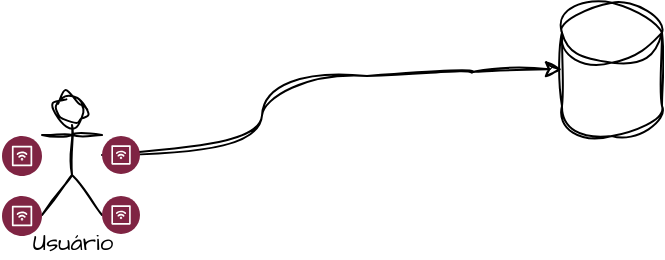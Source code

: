 <mxfile version="24.0.7" type="github">
  <diagram name="Page-1" id="x_6WYNCISvsbNwCnYyBZ">
    <mxGraphModel dx="683" dy="377" grid="1" gridSize="10" guides="1" tooltips="1" connect="1" arrows="1" fold="1" page="1" pageScale="1" pageWidth="827" pageHeight="1169" math="0" shadow="0">
      <root>
        <mxCell id="0" />
        <mxCell id="1" parent="0" />
        <mxCell id="XDWu6ItltZjl1W_u5AWL-11" style="edgeStyle=orthogonalEdgeStyle;rounded=0;sketch=1;hachureGap=4;jiggle=2;curveFitting=1;orthogonalLoop=1;jettySize=auto;html=1;fontFamily=Architects Daughter;fontSource=https%3A%2F%2Ffonts.googleapis.com%2Fcss%3Ffamily%3DArchitects%2BDaughter;curved=1;" edge="1" parent="1" source="XDWu6ItltZjl1W_u5AWL-2" target="XDWu6ItltZjl1W_u5AWL-10">
          <mxGeometry relative="1" as="geometry">
            <Array as="points">
              <mxPoint x="490" y="210" />
              <mxPoint x="490" y="170" />
              <mxPoint x="595" y="170" />
            </Array>
          </mxGeometry>
        </mxCell>
        <mxCell id="XDWu6ItltZjl1W_u5AWL-2" value="Usuário" style="shape=umlActor;verticalLabelPosition=bottom;verticalAlign=top;html=1;outlineConnect=0;sketch=1;hachureGap=4;jiggle=2;curveFitting=1;fontFamily=Architects Daughter;fontSource=https%3A%2F%2Ffonts.googleapis.com%2Fcss%3Ffamily%3DArchitects%2BDaughter;" vertex="1" parent="1">
          <mxGeometry x="380" y="179.5" width="30" height="60" as="geometry" />
        </mxCell>
        <mxCell id="XDWu6ItltZjl1W_u5AWL-4" value="" style="verticalLabelPosition=bottom;aspect=fixed;html=1;shape=mxgraph.salesforce.iot2;hachureGap=4;fontFamily=Architects Daughter;fontSource=https%3A%2F%2Ffonts.googleapis.com%2Fcss%3Ffamily%3DArchitects%2BDaughter;" vertex="1" parent="1">
          <mxGeometry x="360" y="200" width="20" height="20" as="geometry" />
        </mxCell>
        <mxCell id="XDWu6ItltZjl1W_u5AWL-5" value="" style="verticalLabelPosition=bottom;aspect=fixed;html=1;shape=mxgraph.salesforce.iot2;hachureGap=4;fontFamily=Architects Daughter;fontSource=https%3A%2F%2Ffonts.googleapis.com%2Fcss%3Ffamily%3DArchitects%2BDaughter;" vertex="1" parent="1">
          <mxGeometry x="410" y="200" width="19" height="19" as="geometry" />
        </mxCell>
        <mxCell id="XDWu6ItltZjl1W_u5AWL-6" value="" style="verticalLabelPosition=bottom;aspect=fixed;html=1;shape=mxgraph.salesforce.iot2;hachureGap=4;fontFamily=Architects Daughter;fontSource=https%3A%2F%2Ffonts.googleapis.com%2Fcss%3Ffamily%3DArchitects%2BDaughter;" vertex="1" parent="1">
          <mxGeometry x="360" y="230" width="20" height="20" as="geometry" />
        </mxCell>
        <mxCell id="XDWu6ItltZjl1W_u5AWL-7" value="" style="verticalLabelPosition=bottom;aspect=fixed;html=1;shape=mxgraph.salesforce.iot2;hachureGap=4;fontFamily=Architects Daughter;fontSource=https%3A%2F%2Ffonts.googleapis.com%2Fcss%3Ffamily%3DArchitects%2BDaughter;" vertex="1" parent="1">
          <mxGeometry x="410" y="230" width="19" height="19" as="geometry" />
        </mxCell>
        <mxCell id="XDWu6ItltZjl1W_u5AWL-10" value="" style="shape=cylinder3;whiteSpace=wrap;html=1;boundedLbl=1;backgroundOutline=1;size=15;sketch=1;hachureGap=4;jiggle=2;curveFitting=1;fontFamily=Architects Daughter;fontSource=https%3A%2F%2Ffonts.googleapis.com%2Fcss%3Ffamily%3DArchitects%2BDaughter;" vertex="1" parent="1">
          <mxGeometry x="640" y="133.33" width="50" height="66.67" as="geometry" />
        </mxCell>
      </root>
    </mxGraphModel>
  </diagram>
</mxfile>
